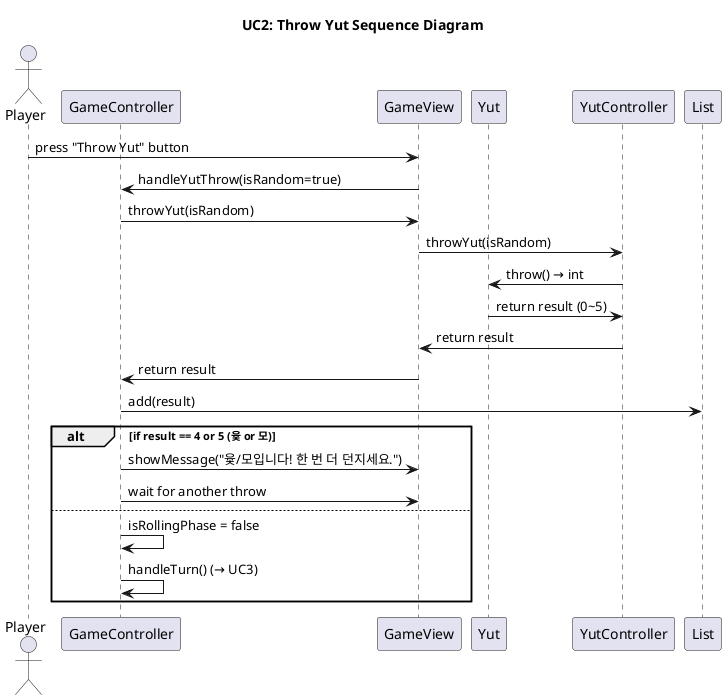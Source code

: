 @startuml
title UC2: Throw Yut Sequence Diagram

actor Player
participant GameController as GameController
participant GameView as GameView
participant Yut as Yut
participant YutController as YutController
participant List as stepQueue

Player -> GameView : press "Throw Yut" button
GameView -> GameController : handleYutThrow(isRandom=true)

GameController -> GameView : throwYut(isRandom)
GameView -> YutController : throwYut(isRandom)
YutController -> Yut : throw() → int
Yut -> YutController : return result (0~5)
YutController -> GameView : return result
GameView -> GameController : return result

GameController -> stepQueue : add(result)

alt if result == 4 or 5 (윷 or 모)
    GameController -> GameView : showMessage("윷/모입니다! 한 번 더 던지세요.")
    GameController -> GameView : wait for another throw
else
    GameController -> GameController : isRollingPhase = false
    GameController -> GameController : handleTurn() (→ UC3)
end alt

@enduml
